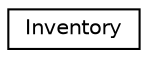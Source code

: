 digraph "Graphical Class Hierarchy"
{
 // LATEX_PDF_SIZE
  edge [fontname="Helvetica",fontsize="10",labelfontname="Helvetica",labelfontsize="10"];
  node [fontname="Helvetica",fontsize="10",shape=record];
  rankdir="LR";
  Node0 [label="Inventory",height=0.2,width=0.4,color="black", fillcolor="white", style="filled",URL="$class_inventory.html",tooltip=" "];
}
